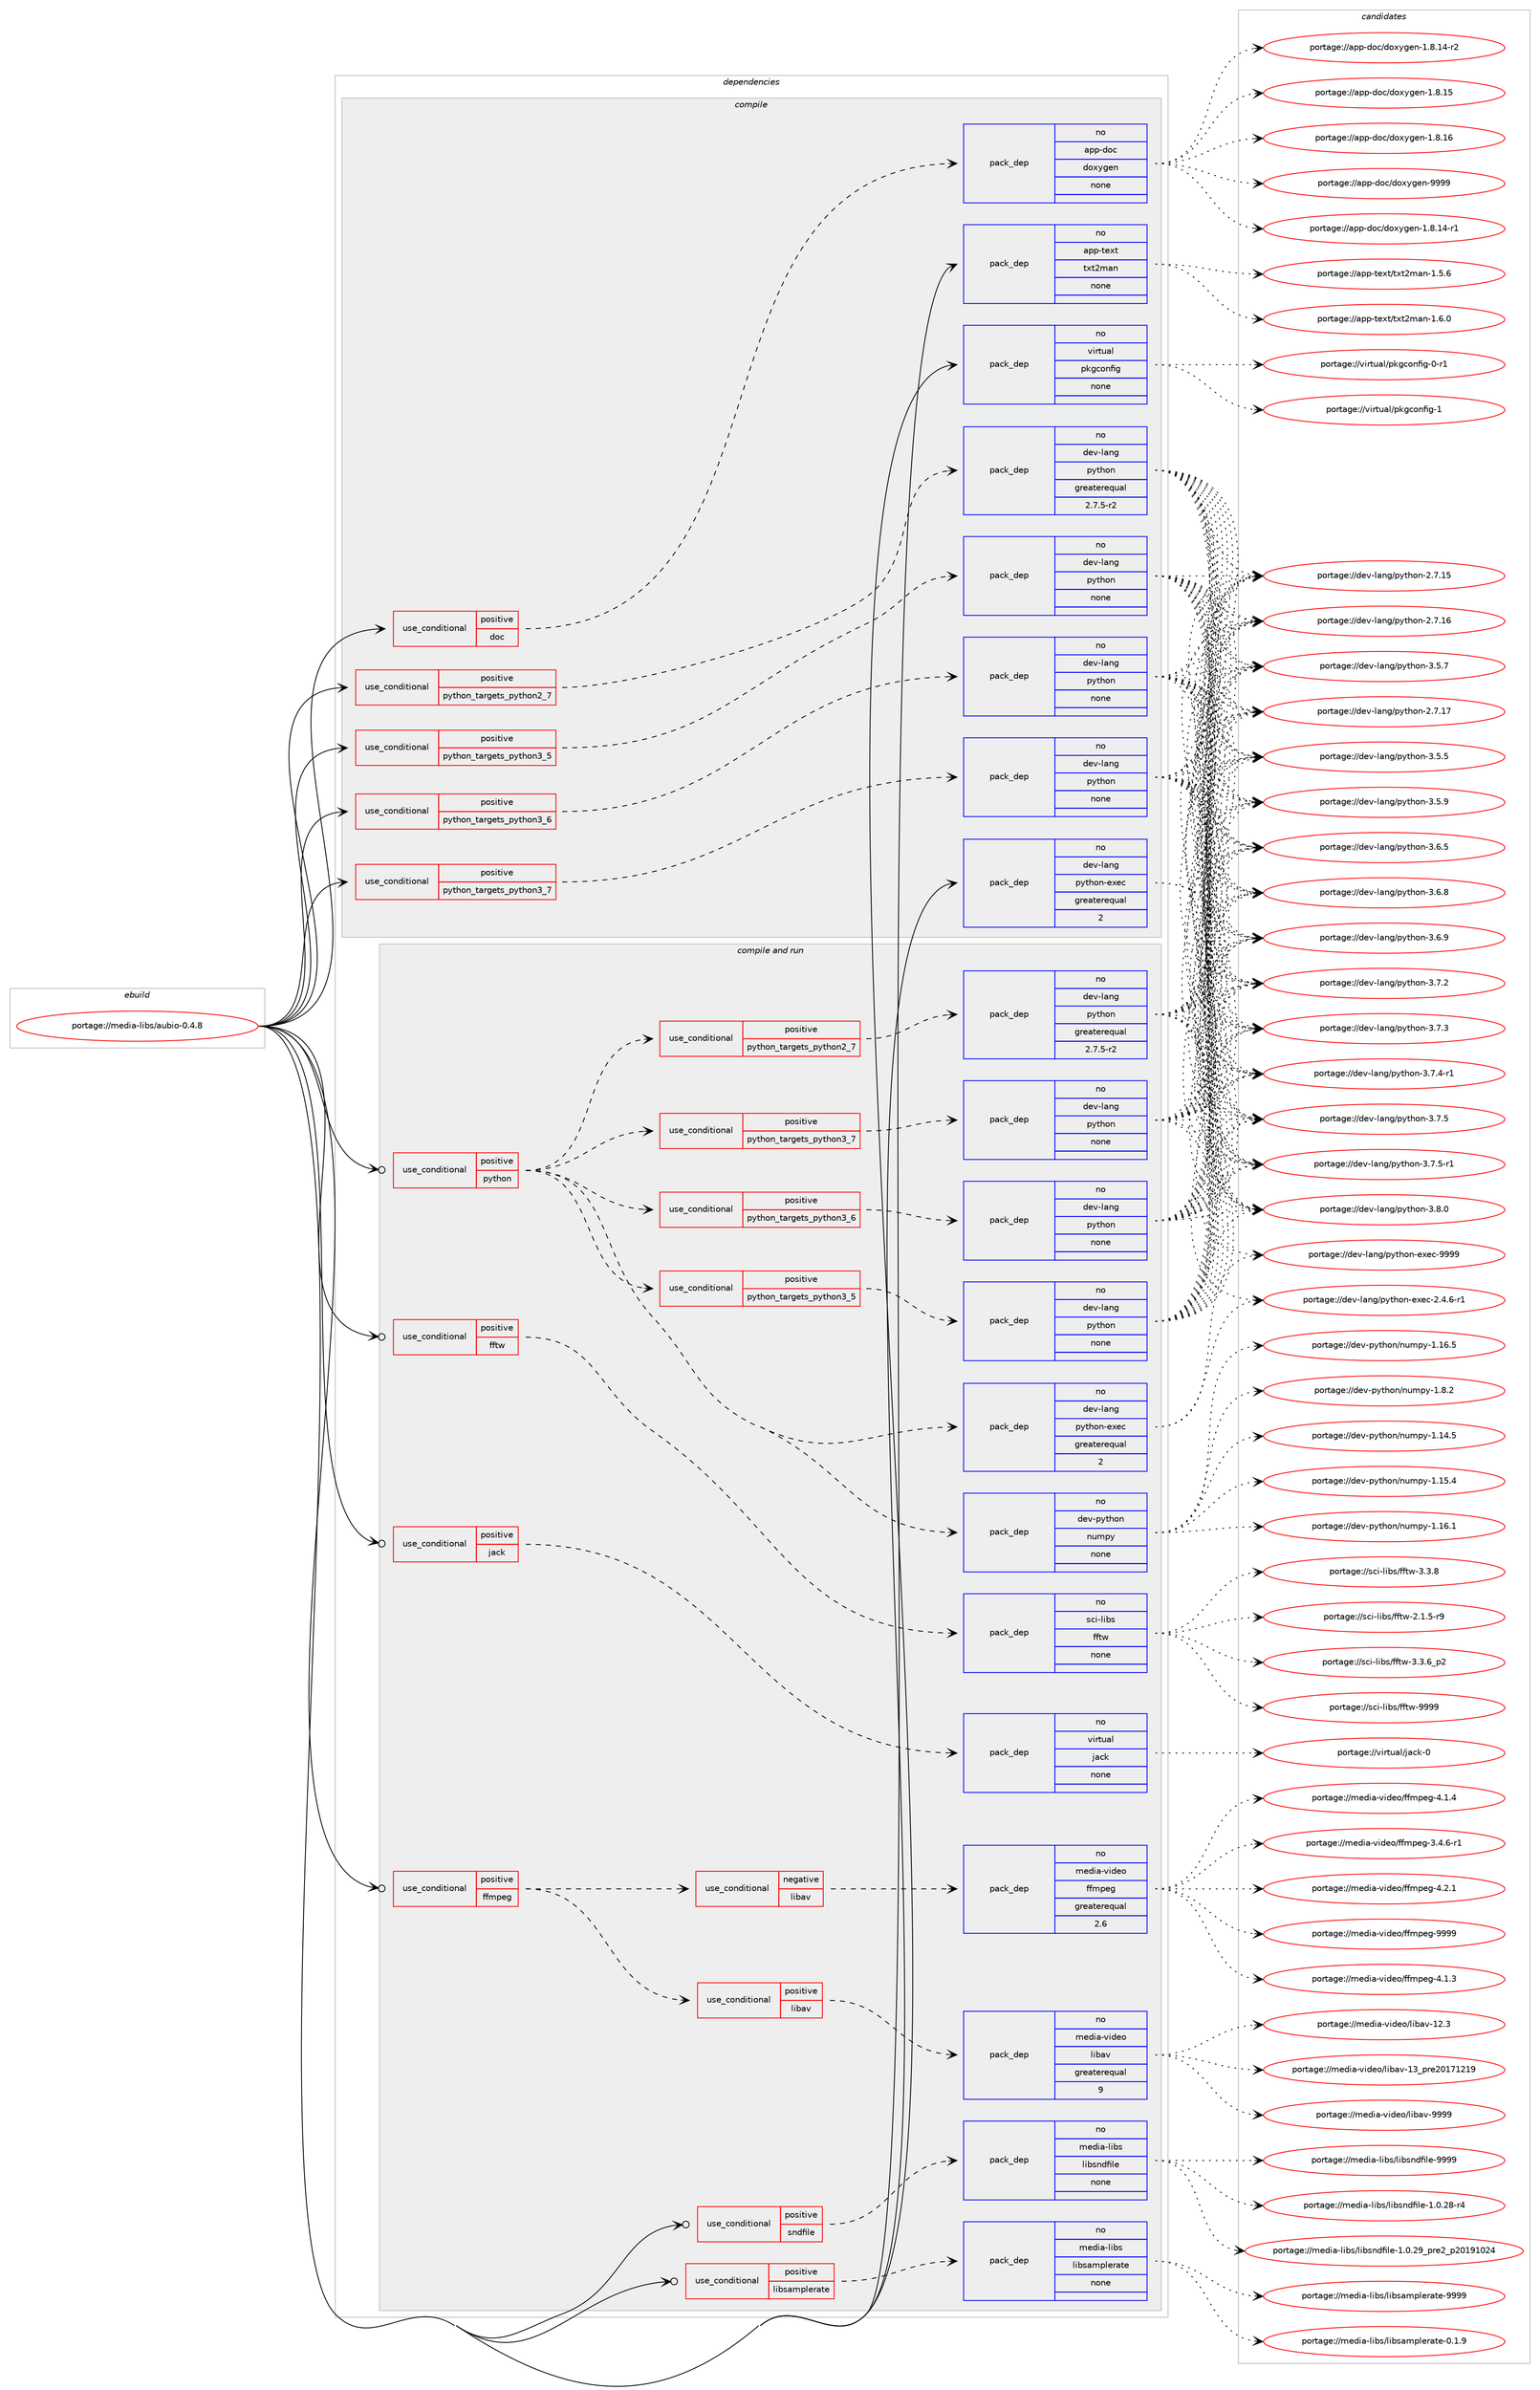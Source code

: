 digraph prolog {

# *************
# Graph options
# *************

newrank=true;
concentrate=true;
compound=true;
graph [rankdir=LR,fontname=Helvetica,fontsize=10,ranksep=1.5];#, ranksep=2.5, nodesep=0.2];
edge  [arrowhead=vee];
node  [fontname=Helvetica,fontsize=10];

# **********
# The ebuild
# **********

subgraph cluster_leftcol {
color=gray;
rank=same;
label=<<i>ebuild</i>>;
id [label="portage://media-libs/aubio-0.4.8", color=red, width=4, href="../media-libs/aubio-0.4.8.svg"];
}

# ****************
# The dependencies
# ****************

subgraph cluster_midcol {
color=gray;
label=<<i>dependencies</i>>;
subgraph cluster_compile {
fillcolor="#eeeeee";
style=filled;
label=<<i>compile</i>>;
subgraph cond79176 {
dependency317420 [label=<<TABLE BORDER="0" CELLBORDER="1" CELLSPACING="0" CELLPADDING="4"><TR><TD ROWSPAN="3" CELLPADDING="10">use_conditional</TD></TR><TR><TD>positive</TD></TR><TR><TD>doc</TD></TR></TABLE>>, shape=none, color=red];
subgraph pack233128 {
dependency317421 [label=<<TABLE BORDER="0" CELLBORDER="1" CELLSPACING="0" CELLPADDING="4" WIDTH="220"><TR><TD ROWSPAN="6" CELLPADDING="30">pack_dep</TD></TR><TR><TD WIDTH="110">no</TD></TR><TR><TD>app-doc</TD></TR><TR><TD>doxygen</TD></TR><TR><TD>none</TD></TR><TR><TD></TD></TR></TABLE>>, shape=none, color=blue];
}
dependency317420:e -> dependency317421:w [weight=20,style="dashed",arrowhead="vee"];
}
id:e -> dependency317420:w [weight=20,style="solid",arrowhead="vee"];
subgraph cond79177 {
dependency317422 [label=<<TABLE BORDER="0" CELLBORDER="1" CELLSPACING="0" CELLPADDING="4"><TR><TD ROWSPAN="3" CELLPADDING="10">use_conditional</TD></TR><TR><TD>positive</TD></TR><TR><TD>python_targets_python2_7</TD></TR></TABLE>>, shape=none, color=red];
subgraph pack233129 {
dependency317423 [label=<<TABLE BORDER="0" CELLBORDER="1" CELLSPACING="0" CELLPADDING="4" WIDTH="220"><TR><TD ROWSPAN="6" CELLPADDING="30">pack_dep</TD></TR><TR><TD WIDTH="110">no</TD></TR><TR><TD>dev-lang</TD></TR><TR><TD>python</TD></TR><TR><TD>greaterequal</TD></TR><TR><TD>2.7.5-r2</TD></TR></TABLE>>, shape=none, color=blue];
}
dependency317422:e -> dependency317423:w [weight=20,style="dashed",arrowhead="vee"];
}
id:e -> dependency317422:w [weight=20,style="solid",arrowhead="vee"];
subgraph cond79178 {
dependency317424 [label=<<TABLE BORDER="0" CELLBORDER="1" CELLSPACING="0" CELLPADDING="4"><TR><TD ROWSPAN="3" CELLPADDING="10">use_conditional</TD></TR><TR><TD>positive</TD></TR><TR><TD>python_targets_python3_5</TD></TR></TABLE>>, shape=none, color=red];
subgraph pack233130 {
dependency317425 [label=<<TABLE BORDER="0" CELLBORDER="1" CELLSPACING="0" CELLPADDING="4" WIDTH="220"><TR><TD ROWSPAN="6" CELLPADDING="30">pack_dep</TD></TR><TR><TD WIDTH="110">no</TD></TR><TR><TD>dev-lang</TD></TR><TR><TD>python</TD></TR><TR><TD>none</TD></TR><TR><TD></TD></TR></TABLE>>, shape=none, color=blue];
}
dependency317424:e -> dependency317425:w [weight=20,style="dashed",arrowhead="vee"];
}
id:e -> dependency317424:w [weight=20,style="solid",arrowhead="vee"];
subgraph cond79179 {
dependency317426 [label=<<TABLE BORDER="0" CELLBORDER="1" CELLSPACING="0" CELLPADDING="4"><TR><TD ROWSPAN="3" CELLPADDING="10">use_conditional</TD></TR><TR><TD>positive</TD></TR><TR><TD>python_targets_python3_6</TD></TR></TABLE>>, shape=none, color=red];
subgraph pack233131 {
dependency317427 [label=<<TABLE BORDER="0" CELLBORDER="1" CELLSPACING="0" CELLPADDING="4" WIDTH="220"><TR><TD ROWSPAN="6" CELLPADDING="30">pack_dep</TD></TR><TR><TD WIDTH="110">no</TD></TR><TR><TD>dev-lang</TD></TR><TR><TD>python</TD></TR><TR><TD>none</TD></TR><TR><TD></TD></TR></TABLE>>, shape=none, color=blue];
}
dependency317426:e -> dependency317427:w [weight=20,style="dashed",arrowhead="vee"];
}
id:e -> dependency317426:w [weight=20,style="solid",arrowhead="vee"];
subgraph cond79180 {
dependency317428 [label=<<TABLE BORDER="0" CELLBORDER="1" CELLSPACING="0" CELLPADDING="4"><TR><TD ROWSPAN="3" CELLPADDING="10">use_conditional</TD></TR><TR><TD>positive</TD></TR><TR><TD>python_targets_python3_7</TD></TR></TABLE>>, shape=none, color=red];
subgraph pack233132 {
dependency317429 [label=<<TABLE BORDER="0" CELLBORDER="1" CELLSPACING="0" CELLPADDING="4" WIDTH="220"><TR><TD ROWSPAN="6" CELLPADDING="30">pack_dep</TD></TR><TR><TD WIDTH="110">no</TD></TR><TR><TD>dev-lang</TD></TR><TR><TD>python</TD></TR><TR><TD>none</TD></TR><TR><TD></TD></TR></TABLE>>, shape=none, color=blue];
}
dependency317428:e -> dependency317429:w [weight=20,style="dashed",arrowhead="vee"];
}
id:e -> dependency317428:w [weight=20,style="solid",arrowhead="vee"];
subgraph pack233133 {
dependency317430 [label=<<TABLE BORDER="0" CELLBORDER="1" CELLSPACING="0" CELLPADDING="4" WIDTH="220"><TR><TD ROWSPAN="6" CELLPADDING="30">pack_dep</TD></TR><TR><TD WIDTH="110">no</TD></TR><TR><TD>app-text</TD></TR><TR><TD>txt2man</TD></TR><TR><TD>none</TD></TR><TR><TD></TD></TR></TABLE>>, shape=none, color=blue];
}
id:e -> dependency317430:w [weight=20,style="solid",arrowhead="vee"];
subgraph pack233134 {
dependency317431 [label=<<TABLE BORDER="0" CELLBORDER="1" CELLSPACING="0" CELLPADDING="4" WIDTH="220"><TR><TD ROWSPAN="6" CELLPADDING="30">pack_dep</TD></TR><TR><TD WIDTH="110">no</TD></TR><TR><TD>dev-lang</TD></TR><TR><TD>python-exec</TD></TR><TR><TD>greaterequal</TD></TR><TR><TD>2</TD></TR></TABLE>>, shape=none, color=blue];
}
id:e -> dependency317431:w [weight=20,style="solid",arrowhead="vee"];
subgraph pack233135 {
dependency317432 [label=<<TABLE BORDER="0" CELLBORDER="1" CELLSPACING="0" CELLPADDING="4" WIDTH="220"><TR><TD ROWSPAN="6" CELLPADDING="30">pack_dep</TD></TR><TR><TD WIDTH="110">no</TD></TR><TR><TD>virtual</TD></TR><TR><TD>pkgconfig</TD></TR><TR><TD>none</TD></TR><TR><TD></TD></TR></TABLE>>, shape=none, color=blue];
}
id:e -> dependency317432:w [weight=20,style="solid",arrowhead="vee"];
}
subgraph cluster_compileandrun {
fillcolor="#eeeeee";
style=filled;
label=<<i>compile and run</i>>;
subgraph cond79181 {
dependency317433 [label=<<TABLE BORDER="0" CELLBORDER="1" CELLSPACING="0" CELLPADDING="4"><TR><TD ROWSPAN="3" CELLPADDING="10">use_conditional</TD></TR><TR><TD>positive</TD></TR><TR><TD>ffmpeg</TD></TR></TABLE>>, shape=none, color=red];
subgraph cond79182 {
dependency317434 [label=<<TABLE BORDER="0" CELLBORDER="1" CELLSPACING="0" CELLPADDING="4"><TR><TD ROWSPAN="3" CELLPADDING="10">use_conditional</TD></TR><TR><TD>negative</TD></TR><TR><TD>libav</TD></TR></TABLE>>, shape=none, color=red];
subgraph pack233136 {
dependency317435 [label=<<TABLE BORDER="0" CELLBORDER="1" CELLSPACING="0" CELLPADDING="4" WIDTH="220"><TR><TD ROWSPAN="6" CELLPADDING="30">pack_dep</TD></TR><TR><TD WIDTH="110">no</TD></TR><TR><TD>media-video</TD></TR><TR><TD>ffmpeg</TD></TR><TR><TD>greaterequal</TD></TR><TR><TD>2.6</TD></TR></TABLE>>, shape=none, color=blue];
}
dependency317434:e -> dependency317435:w [weight=20,style="dashed",arrowhead="vee"];
}
dependency317433:e -> dependency317434:w [weight=20,style="dashed",arrowhead="vee"];
subgraph cond79183 {
dependency317436 [label=<<TABLE BORDER="0" CELLBORDER="1" CELLSPACING="0" CELLPADDING="4"><TR><TD ROWSPAN="3" CELLPADDING="10">use_conditional</TD></TR><TR><TD>positive</TD></TR><TR><TD>libav</TD></TR></TABLE>>, shape=none, color=red];
subgraph pack233137 {
dependency317437 [label=<<TABLE BORDER="0" CELLBORDER="1" CELLSPACING="0" CELLPADDING="4" WIDTH="220"><TR><TD ROWSPAN="6" CELLPADDING="30">pack_dep</TD></TR><TR><TD WIDTH="110">no</TD></TR><TR><TD>media-video</TD></TR><TR><TD>libav</TD></TR><TR><TD>greaterequal</TD></TR><TR><TD>9</TD></TR></TABLE>>, shape=none, color=blue];
}
dependency317436:e -> dependency317437:w [weight=20,style="dashed",arrowhead="vee"];
}
dependency317433:e -> dependency317436:w [weight=20,style="dashed",arrowhead="vee"];
}
id:e -> dependency317433:w [weight=20,style="solid",arrowhead="odotvee"];
subgraph cond79184 {
dependency317438 [label=<<TABLE BORDER="0" CELLBORDER="1" CELLSPACING="0" CELLPADDING="4"><TR><TD ROWSPAN="3" CELLPADDING="10">use_conditional</TD></TR><TR><TD>positive</TD></TR><TR><TD>fftw</TD></TR></TABLE>>, shape=none, color=red];
subgraph pack233138 {
dependency317439 [label=<<TABLE BORDER="0" CELLBORDER="1" CELLSPACING="0" CELLPADDING="4" WIDTH="220"><TR><TD ROWSPAN="6" CELLPADDING="30">pack_dep</TD></TR><TR><TD WIDTH="110">no</TD></TR><TR><TD>sci-libs</TD></TR><TR><TD>fftw</TD></TR><TR><TD>none</TD></TR><TR><TD></TD></TR></TABLE>>, shape=none, color=blue];
}
dependency317438:e -> dependency317439:w [weight=20,style="dashed",arrowhead="vee"];
}
id:e -> dependency317438:w [weight=20,style="solid",arrowhead="odotvee"];
subgraph cond79185 {
dependency317440 [label=<<TABLE BORDER="0" CELLBORDER="1" CELLSPACING="0" CELLPADDING="4"><TR><TD ROWSPAN="3" CELLPADDING="10">use_conditional</TD></TR><TR><TD>positive</TD></TR><TR><TD>jack</TD></TR></TABLE>>, shape=none, color=red];
subgraph pack233139 {
dependency317441 [label=<<TABLE BORDER="0" CELLBORDER="1" CELLSPACING="0" CELLPADDING="4" WIDTH="220"><TR><TD ROWSPAN="6" CELLPADDING="30">pack_dep</TD></TR><TR><TD WIDTH="110">no</TD></TR><TR><TD>virtual</TD></TR><TR><TD>jack</TD></TR><TR><TD>none</TD></TR><TR><TD></TD></TR></TABLE>>, shape=none, color=blue];
}
dependency317440:e -> dependency317441:w [weight=20,style="dashed",arrowhead="vee"];
}
id:e -> dependency317440:w [weight=20,style="solid",arrowhead="odotvee"];
subgraph cond79186 {
dependency317442 [label=<<TABLE BORDER="0" CELLBORDER="1" CELLSPACING="0" CELLPADDING="4"><TR><TD ROWSPAN="3" CELLPADDING="10">use_conditional</TD></TR><TR><TD>positive</TD></TR><TR><TD>libsamplerate</TD></TR></TABLE>>, shape=none, color=red];
subgraph pack233140 {
dependency317443 [label=<<TABLE BORDER="0" CELLBORDER="1" CELLSPACING="0" CELLPADDING="4" WIDTH="220"><TR><TD ROWSPAN="6" CELLPADDING="30">pack_dep</TD></TR><TR><TD WIDTH="110">no</TD></TR><TR><TD>media-libs</TD></TR><TR><TD>libsamplerate</TD></TR><TR><TD>none</TD></TR><TR><TD></TD></TR></TABLE>>, shape=none, color=blue];
}
dependency317442:e -> dependency317443:w [weight=20,style="dashed",arrowhead="vee"];
}
id:e -> dependency317442:w [weight=20,style="solid",arrowhead="odotvee"];
subgraph cond79187 {
dependency317444 [label=<<TABLE BORDER="0" CELLBORDER="1" CELLSPACING="0" CELLPADDING="4"><TR><TD ROWSPAN="3" CELLPADDING="10">use_conditional</TD></TR><TR><TD>positive</TD></TR><TR><TD>python</TD></TR></TABLE>>, shape=none, color=red];
subgraph cond79188 {
dependency317445 [label=<<TABLE BORDER="0" CELLBORDER="1" CELLSPACING="0" CELLPADDING="4"><TR><TD ROWSPAN="3" CELLPADDING="10">use_conditional</TD></TR><TR><TD>positive</TD></TR><TR><TD>python_targets_python2_7</TD></TR></TABLE>>, shape=none, color=red];
subgraph pack233141 {
dependency317446 [label=<<TABLE BORDER="0" CELLBORDER="1" CELLSPACING="0" CELLPADDING="4" WIDTH="220"><TR><TD ROWSPAN="6" CELLPADDING="30">pack_dep</TD></TR><TR><TD WIDTH="110">no</TD></TR><TR><TD>dev-lang</TD></TR><TR><TD>python</TD></TR><TR><TD>greaterequal</TD></TR><TR><TD>2.7.5-r2</TD></TR></TABLE>>, shape=none, color=blue];
}
dependency317445:e -> dependency317446:w [weight=20,style="dashed",arrowhead="vee"];
}
dependency317444:e -> dependency317445:w [weight=20,style="dashed",arrowhead="vee"];
subgraph cond79189 {
dependency317447 [label=<<TABLE BORDER="0" CELLBORDER="1" CELLSPACING="0" CELLPADDING="4"><TR><TD ROWSPAN="3" CELLPADDING="10">use_conditional</TD></TR><TR><TD>positive</TD></TR><TR><TD>python_targets_python3_5</TD></TR></TABLE>>, shape=none, color=red];
subgraph pack233142 {
dependency317448 [label=<<TABLE BORDER="0" CELLBORDER="1" CELLSPACING="0" CELLPADDING="4" WIDTH="220"><TR><TD ROWSPAN="6" CELLPADDING="30">pack_dep</TD></TR><TR><TD WIDTH="110">no</TD></TR><TR><TD>dev-lang</TD></TR><TR><TD>python</TD></TR><TR><TD>none</TD></TR><TR><TD></TD></TR></TABLE>>, shape=none, color=blue];
}
dependency317447:e -> dependency317448:w [weight=20,style="dashed",arrowhead="vee"];
}
dependency317444:e -> dependency317447:w [weight=20,style="dashed",arrowhead="vee"];
subgraph cond79190 {
dependency317449 [label=<<TABLE BORDER="0" CELLBORDER="1" CELLSPACING="0" CELLPADDING="4"><TR><TD ROWSPAN="3" CELLPADDING="10">use_conditional</TD></TR><TR><TD>positive</TD></TR><TR><TD>python_targets_python3_6</TD></TR></TABLE>>, shape=none, color=red];
subgraph pack233143 {
dependency317450 [label=<<TABLE BORDER="0" CELLBORDER="1" CELLSPACING="0" CELLPADDING="4" WIDTH="220"><TR><TD ROWSPAN="6" CELLPADDING="30">pack_dep</TD></TR><TR><TD WIDTH="110">no</TD></TR><TR><TD>dev-lang</TD></TR><TR><TD>python</TD></TR><TR><TD>none</TD></TR><TR><TD></TD></TR></TABLE>>, shape=none, color=blue];
}
dependency317449:e -> dependency317450:w [weight=20,style="dashed",arrowhead="vee"];
}
dependency317444:e -> dependency317449:w [weight=20,style="dashed",arrowhead="vee"];
subgraph cond79191 {
dependency317451 [label=<<TABLE BORDER="0" CELLBORDER="1" CELLSPACING="0" CELLPADDING="4"><TR><TD ROWSPAN="3" CELLPADDING="10">use_conditional</TD></TR><TR><TD>positive</TD></TR><TR><TD>python_targets_python3_7</TD></TR></TABLE>>, shape=none, color=red];
subgraph pack233144 {
dependency317452 [label=<<TABLE BORDER="0" CELLBORDER="1" CELLSPACING="0" CELLPADDING="4" WIDTH="220"><TR><TD ROWSPAN="6" CELLPADDING="30">pack_dep</TD></TR><TR><TD WIDTH="110">no</TD></TR><TR><TD>dev-lang</TD></TR><TR><TD>python</TD></TR><TR><TD>none</TD></TR><TR><TD></TD></TR></TABLE>>, shape=none, color=blue];
}
dependency317451:e -> dependency317452:w [weight=20,style="dashed",arrowhead="vee"];
}
dependency317444:e -> dependency317451:w [weight=20,style="dashed",arrowhead="vee"];
subgraph pack233145 {
dependency317453 [label=<<TABLE BORDER="0" CELLBORDER="1" CELLSPACING="0" CELLPADDING="4" WIDTH="220"><TR><TD ROWSPAN="6" CELLPADDING="30">pack_dep</TD></TR><TR><TD WIDTH="110">no</TD></TR><TR><TD>dev-lang</TD></TR><TR><TD>python-exec</TD></TR><TR><TD>greaterequal</TD></TR><TR><TD>2</TD></TR></TABLE>>, shape=none, color=blue];
}
dependency317444:e -> dependency317453:w [weight=20,style="dashed",arrowhead="vee"];
subgraph pack233146 {
dependency317454 [label=<<TABLE BORDER="0" CELLBORDER="1" CELLSPACING="0" CELLPADDING="4" WIDTH="220"><TR><TD ROWSPAN="6" CELLPADDING="30">pack_dep</TD></TR><TR><TD WIDTH="110">no</TD></TR><TR><TD>dev-python</TD></TR><TR><TD>numpy</TD></TR><TR><TD>none</TD></TR><TR><TD></TD></TR></TABLE>>, shape=none, color=blue];
}
dependency317444:e -> dependency317454:w [weight=20,style="dashed",arrowhead="vee"];
}
id:e -> dependency317444:w [weight=20,style="solid",arrowhead="odotvee"];
subgraph cond79192 {
dependency317455 [label=<<TABLE BORDER="0" CELLBORDER="1" CELLSPACING="0" CELLPADDING="4"><TR><TD ROWSPAN="3" CELLPADDING="10">use_conditional</TD></TR><TR><TD>positive</TD></TR><TR><TD>sndfile</TD></TR></TABLE>>, shape=none, color=red];
subgraph pack233147 {
dependency317456 [label=<<TABLE BORDER="0" CELLBORDER="1" CELLSPACING="0" CELLPADDING="4" WIDTH="220"><TR><TD ROWSPAN="6" CELLPADDING="30">pack_dep</TD></TR><TR><TD WIDTH="110">no</TD></TR><TR><TD>media-libs</TD></TR><TR><TD>libsndfile</TD></TR><TR><TD>none</TD></TR><TR><TD></TD></TR></TABLE>>, shape=none, color=blue];
}
dependency317455:e -> dependency317456:w [weight=20,style="dashed",arrowhead="vee"];
}
id:e -> dependency317455:w [weight=20,style="solid",arrowhead="odotvee"];
}
subgraph cluster_run {
fillcolor="#eeeeee";
style=filled;
label=<<i>run</i>>;
}
}

# **************
# The candidates
# **************

subgraph cluster_choices {
rank=same;
color=gray;
label=<<i>candidates</i>>;

subgraph choice233128 {
color=black;
nodesep=1;
choiceportage97112112451001119947100111120121103101110454946564649524511449 [label="portage://app-doc/doxygen-1.8.14-r1", color=red, width=4,href="../app-doc/doxygen-1.8.14-r1.svg"];
choiceportage97112112451001119947100111120121103101110454946564649524511450 [label="portage://app-doc/doxygen-1.8.14-r2", color=red, width=4,href="../app-doc/doxygen-1.8.14-r2.svg"];
choiceportage9711211245100111994710011112012110310111045494656464953 [label="portage://app-doc/doxygen-1.8.15", color=red, width=4,href="../app-doc/doxygen-1.8.15.svg"];
choiceportage9711211245100111994710011112012110310111045494656464954 [label="portage://app-doc/doxygen-1.8.16", color=red, width=4,href="../app-doc/doxygen-1.8.16.svg"];
choiceportage971121124510011199471001111201211031011104557575757 [label="portage://app-doc/doxygen-9999", color=red, width=4,href="../app-doc/doxygen-9999.svg"];
dependency317421:e -> choiceportage97112112451001119947100111120121103101110454946564649524511449:w [style=dotted,weight="100"];
dependency317421:e -> choiceportage97112112451001119947100111120121103101110454946564649524511450:w [style=dotted,weight="100"];
dependency317421:e -> choiceportage9711211245100111994710011112012110310111045494656464953:w [style=dotted,weight="100"];
dependency317421:e -> choiceportage9711211245100111994710011112012110310111045494656464954:w [style=dotted,weight="100"];
dependency317421:e -> choiceportage971121124510011199471001111201211031011104557575757:w [style=dotted,weight="100"];
}
subgraph choice233129 {
color=black;
nodesep=1;
choiceportage10010111845108971101034711212111610411111045504655464953 [label="portage://dev-lang/python-2.7.15", color=red, width=4,href="../dev-lang/python-2.7.15.svg"];
choiceportage10010111845108971101034711212111610411111045504655464954 [label="portage://dev-lang/python-2.7.16", color=red, width=4,href="../dev-lang/python-2.7.16.svg"];
choiceportage10010111845108971101034711212111610411111045504655464955 [label="portage://dev-lang/python-2.7.17", color=red, width=4,href="../dev-lang/python-2.7.17.svg"];
choiceportage100101118451089711010347112121116104111110455146534653 [label="portage://dev-lang/python-3.5.5", color=red, width=4,href="../dev-lang/python-3.5.5.svg"];
choiceportage100101118451089711010347112121116104111110455146534655 [label="portage://dev-lang/python-3.5.7", color=red, width=4,href="../dev-lang/python-3.5.7.svg"];
choiceportage100101118451089711010347112121116104111110455146534657 [label="portage://dev-lang/python-3.5.9", color=red, width=4,href="../dev-lang/python-3.5.9.svg"];
choiceportage100101118451089711010347112121116104111110455146544653 [label="portage://dev-lang/python-3.6.5", color=red, width=4,href="../dev-lang/python-3.6.5.svg"];
choiceportage100101118451089711010347112121116104111110455146544656 [label="portage://dev-lang/python-3.6.8", color=red, width=4,href="../dev-lang/python-3.6.8.svg"];
choiceportage100101118451089711010347112121116104111110455146544657 [label="portage://dev-lang/python-3.6.9", color=red, width=4,href="../dev-lang/python-3.6.9.svg"];
choiceportage100101118451089711010347112121116104111110455146554650 [label="portage://dev-lang/python-3.7.2", color=red, width=4,href="../dev-lang/python-3.7.2.svg"];
choiceportage100101118451089711010347112121116104111110455146554651 [label="portage://dev-lang/python-3.7.3", color=red, width=4,href="../dev-lang/python-3.7.3.svg"];
choiceportage1001011184510897110103471121211161041111104551465546524511449 [label="portage://dev-lang/python-3.7.4-r1", color=red, width=4,href="../dev-lang/python-3.7.4-r1.svg"];
choiceportage100101118451089711010347112121116104111110455146554653 [label="portage://dev-lang/python-3.7.5", color=red, width=4,href="../dev-lang/python-3.7.5.svg"];
choiceportage1001011184510897110103471121211161041111104551465546534511449 [label="portage://dev-lang/python-3.7.5-r1", color=red, width=4,href="../dev-lang/python-3.7.5-r1.svg"];
choiceportage100101118451089711010347112121116104111110455146564648 [label="portage://dev-lang/python-3.8.0", color=red, width=4,href="../dev-lang/python-3.8.0.svg"];
dependency317423:e -> choiceportage10010111845108971101034711212111610411111045504655464953:w [style=dotted,weight="100"];
dependency317423:e -> choiceportage10010111845108971101034711212111610411111045504655464954:w [style=dotted,weight="100"];
dependency317423:e -> choiceportage10010111845108971101034711212111610411111045504655464955:w [style=dotted,weight="100"];
dependency317423:e -> choiceportage100101118451089711010347112121116104111110455146534653:w [style=dotted,weight="100"];
dependency317423:e -> choiceportage100101118451089711010347112121116104111110455146534655:w [style=dotted,weight="100"];
dependency317423:e -> choiceportage100101118451089711010347112121116104111110455146534657:w [style=dotted,weight="100"];
dependency317423:e -> choiceportage100101118451089711010347112121116104111110455146544653:w [style=dotted,weight="100"];
dependency317423:e -> choiceportage100101118451089711010347112121116104111110455146544656:w [style=dotted,weight="100"];
dependency317423:e -> choiceportage100101118451089711010347112121116104111110455146544657:w [style=dotted,weight="100"];
dependency317423:e -> choiceportage100101118451089711010347112121116104111110455146554650:w [style=dotted,weight="100"];
dependency317423:e -> choiceportage100101118451089711010347112121116104111110455146554651:w [style=dotted,weight="100"];
dependency317423:e -> choiceportage1001011184510897110103471121211161041111104551465546524511449:w [style=dotted,weight="100"];
dependency317423:e -> choiceportage100101118451089711010347112121116104111110455146554653:w [style=dotted,weight="100"];
dependency317423:e -> choiceportage1001011184510897110103471121211161041111104551465546534511449:w [style=dotted,weight="100"];
dependency317423:e -> choiceportage100101118451089711010347112121116104111110455146564648:w [style=dotted,weight="100"];
}
subgraph choice233130 {
color=black;
nodesep=1;
choiceportage10010111845108971101034711212111610411111045504655464953 [label="portage://dev-lang/python-2.7.15", color=red, width=4,href="../dev-lang/python-2.7.15.svg"];
choiceportage10010111845108971101034711212111610411111045504655464954 [label="portage://dev-lang/python-2.7.16", color=red, width=4,href="../dev-lang/python-2.7.16.svg"];
choiceportage10010111845108971101034711212111610411111045504655464955 [label="portage://dev-lang/python-2.7.17", color=red, width=4,href="../dev-lang/python-2.7.17.svg"];
choiceportage100101118451089711010347112121116104111110455146534653 [label="portage://dev-lang/python-3.5.5", color=red, width=4,href="../dev-lang/python-3.5.5.svg"];
choiceportage100101118451089711010347112121116104111110455146534655 [label="portage://dev-lang/python-3.5.7", color=red, width=4,href="../dev-lang/python-3.5.7.svg"];
choiceportage100101118451089711010347112121116104111110455146534657 [label="portage://dev-lang/python-3.5.9", color=red, width=4,href="../dev-lang/python-3.5.9.svg"];
choiceportage100101118451089711010347112121116104111110455146544653 [label="portage://dev-lang/python-3.6.5", color=red, width=4,href="../dev-lang/python-3.6.5.svg"];
choiceportage100101118451089711010347112121116104111110455146544656 [label="portage://dev-lang/python-3.6.8", color=red, width=4,href="../dev-lang/python-3.6.8.svg"];
choiceportage100101118451089711010347112121116104111110455146544657 [label="portage://dev-lang/python-3.6.9", color=red, width=4,href="../dev-lang/python-3.6.9.svg"];
choiceportage100101118451089711010347112121116104111110455146554650 [label="portage://dev-lang/python-3.7.2", color=red, width=4,href="../dev-lang/python-3.7.2.svg"];
choiceportage100101118451089711010347112121116104111110455146554651 [label="portage://dev-lang/python-3.7.3", color=red, width=4,href="../dev-lang/python-3.7.3.svg"];
choiceportage1001011184510897110103471121211161041111104551465546524511449 [label="portage://dev-lang/python-3.7.4-r1", color=red, width=4,href="../dev-lang/python-3.7.4-r1.svg"];
choiceportage100101118451089711010347112121116104111110455146554653 [label="portage://dev-lang/python-3.7.5", color=red, width=4,href="../dev-lang/python-3.7.5.svg"];
choiceportage1001011184510897110103471121211161041111104551465546534511449 [label="portage://dev-lang/python-3.7.5-r1", color=red, width=4,href="../dev-lang/python-3.7.5-r1.svg"];
choiceportage100101118451089711010347112121116104111110455146564648 [label="portage://dev-lang/python-3.8.0", color=red, width=4,href="../dev-lang/python-3.8.0.svg"];
dependency317425:e -> choiceportage10010111845108971101034711212111610411111045504655464953:w [style=dotted,weight="100"];
dependency317425:e -> choiceportage10010111845108971101034711212111610411111045504655464954:w [style=dotted,weight="100"];
dependency317425:e -> choiceportage10010111845108971101034711212111610411111045504655464955:w [style=dotted,weight="100"];
dependency317425:e -> choiceportage100101118451089711010347112121116104111110455146534653:w [style=dotted,weight="100"];
dependency317425:e -> choiceportage100101118451089711010347112121116104111110455146534655:w [style=dotted,weight="100"];
dependency317425:e -> choiceportage100101118451089711010347112121116104111110455146534657:w [style=dotted,weight="100"];
dependency317425:e -> choiceportage100101118451089711010347112121116104111110455146544653:w [style=dotted,weight="100"];
dependency317425:e -> choiceportage100101118451089711010347112121116104111110455146544656:w [style=dotted,weight="100"];
dependency317425:e -> choiceportage100101118451089711010347112121116104111110455146544657:w [style=dotted,weight="100"];
dependency317425:e -> choiceportage100101118451089711010347112121116104111110455146554650:w [style=dotted,weight="100"];
dependency317425:e -> choiceportage100101118451089711010347112121116104111110455146554651:w [style=dotted,weight="100"];
dependency317425:e -> choiceportage1001011184510897110103471121211161041111104551465546524511449:w [style=dotted,weight="100"];
dependency317425:e -> choiceportage100101118451089711010347112121116104111110455146554653:w [style=dotted,weight="100"];
dependency317425:e -> choiceportage1001011184510897110103471121211161041111104551465546534511449:w [style=dotted,weight="100"];
dependency317425:e -> choiceportage100101118451089711010347112121116104111110455146564648:w [style=dotted,weight="100"];
}
subgraph choice233131 {
color=black;
nodesep=1;
choiceportage10010111845108971101034711212111610411111045504655464953 [label="portage://dev-lang/python-2.7.15", color=red, width=4,href="../dev-lang/python-2.7.15.svg"];
choiceportage10010111845108971101034711212111610411111045504655464954 [label="portage://dev-lang/python-2.7.16", color=red, width=4,href="../dev-lang/python-2.7.16.svg"];
choiceportage10010111845108971101034711212111610411111045504655464955 [label="portage://dev-lang/python-2.7.17", color=red, width=4,href="../dev-lang/python-2.7.17.svg"];
choiceportage100101118451089711010347112121116104111110455146534653 [label="portage://dev-lang/python-3.5.5", color=red, width=4,href="../dev-lang/python-3.5.5.svg"];
choiceportage100101118451089711010347112121116104111110455146534655 [label="portage://dev-lang/python-3.5.7", color=red, width=4,href="../dev-lang/python-3.5.7.svg"];
choiceportage100101118451089711010347112121116104111110455146534657 [label="portage://dev-lang/python-3.5.9", color=red, width=4,href="../dev-lang/python-3.5.9.svg"];
choiceportage100101118451089711010347112121116104111110455146544653 [label="portage://dev-lang/python-3.6.5", color=red, width=4,href="../dev-lang/python-3.6.5.svg"];
choiceportage100101118451089711010347112121116104111110455146544656 [label="portage://dev-lang/python-3.6.8", color=red, width=4,href="../dev-lang/python-3.6.8.svg"];
choiceportage100101118451089711010347112121116104111110455146544657 [label="portage://dev-lang/python-3.6.9", color=red, width=4,href="../dev-lang/python-3.6.9.svg"];
choiceportage100101118451089711010347112121116104111110455146554650 [label="portage://dev-lang/python-3.7.2", color=red, width=4,href="../dev-lang/python-3.7.2.svg"];
choiceportage100101118451089711010347112121116104111110455146554651 [label="portage://dev-lang/python-3.7.3", color=red, width=4,href="../dev-lang/python-3.7.3.svg"];
choiceportage1001011184510897110103471121211161041111104551465546524511449 [label="portage://dev-lang/python-3.7.4-r1", color=red, width=4,href="../dev-lang/python-3.7.4-r1.svg"];
choiceportage100101118451089711010347112121116104111110455146554653 [label="portage://dev-lang/python-3.7.5", color=red, width=4,href="../dev-lang/python-3.7.5.svg"];
choiceportage1001011184510897110103471121211161041111104551465546534511449 [label="portage://dev-lang/python-3.7.5-r1", color=red, width=4,href="../dev-lang/python-3.7.5-r1.svg"];
choiceportage100101118451089711010347112121116104111110455146564648 [label="portage://dev-lang/python-3.8.0", color=red, width=4,href="../dev-lang/python-3.8.0.svg"];
dependency317427:e -> choiceportage10010111845108971101034711212111610411111045504655464953:w [style=dotted,weight="100"];
dependency317427:e -> choiceportage10010111845108971101034711212111610411111045504655464954:w [style=dotted,weight="100"];
dependency317427:e -> choiceportage10010111845108971101034711212111610411111045504655464955:w [style=dotted,weight="100"];
dependency317427:e -> choiceportage100101118451089711010347112121116104111110455146534653:w [style=dotted,weight="100"];
dependency317427:e -> choiceportage100101118451089711010347112121116104111110455146534655:w [style=dotted,weight="100"];
dependency317427:e -> choiceportage100101118451089711010347112121116104111110455146534657:w [style=dotted,weight="100"];
dependency317427:e -> choiceportage100101118451089711010347112121116104111110455146544653:w [style=dotted,weight="100"];
dependency317427:e -> choiceportage100101118451089711010347112121116104111110455146544656:w [style=dotted,weight="100"];
dependency317427:e -> choiceportage100101118451089711010347112121116104111110455146544657:w [style=dotted,weight="100"];
dependency317427:e -> choiceportage100101118451089711010347112121116104111110455146554650:w [style=dotted,weight="100"];
dependency317427:e -> choiceportage100101118451089711010347112121116104111110455146554651:w [style=dotted,weight="100"];
dependency317427:e -> choiceportage1001011184510897110103471121211161041111104551465546524511449:w [style=dotted,weight="100"];
dependency317427:e -> choiceportage100101118451089711010347112121116104111110455146554653:w [style=dotted,weight="100"];
dependency317427:e -> choiceportage1001011184510897110103471121211161041111104551465546534511449:w [style=dotted,weight="100"];
dependency317427:e -> choiceportage100101118451089711010347112121116104111110455146564648:w [style=dotted,weight="100"];
}
subgraph choice233132 {
color=black;
nodesep=1;
choiceportage10010111845108971101034711212111610411111045504655464953 [label="portage://dev-lang/python-2.7.15", color=red, width=4,href="../dev-lang/python-2.7.15.svg"];
choiceportage10010111845108971101034711212111610411111045504655464954 [label="portage://dev-lang/python-2.7.16", color=red, width=4,href="../dev-lang/python-2.7.16.svg"];
choiceportage10010111845108971101034711212111610411111045504655464955 [label="portage://dev-lang/python-2.7.17", color=red, width=4,href="../dev-lang/python-2.7.17.svg"];
choiceportage100101118451089711010347112121116104111110455146534653 [label="portage://dev-lang/python-3.5.5", color=red, width=4,href="../dev-lang/python-3.5.5.svg"];
choiceportage100101118451089711010347112121116104111110455146534655 [label="portage://dev-lang/python-3.5.7", color=red, width=4,href="../dev-lang/python-3.5.7.svg"];
choiceportage100101118451089711010347112121116104111110455146534657 [label="portage://dev-lang/python-3.5.9", color=red, width=4,href="../dev-lang/python-3.5.9.svg"];
choiceportage100101118451089711010347112121116104111110455146544653 [label="portage://dev-lang/python-3.6.5", color=red, width=4,href="../dev-lang/python-3.6.5.svg"];
choiceportage100101118451089711010347112121116104111110455146544656 [label="portage://dev-lang/python-3.6.8", color=red, width=4,href="../dev-lang/python-3.6.8.svg"];
choiceportage100101118451089711010347112121116104111110455146544657 [label="portage://dev-lang/python-3.6.9", color=red, width=4,href="../dev-lang/python-3.6.9.svg"];
choiceportage100101118451089711010347112121116104111110455146554650 [label="portage://dev-lang/python-3.7.2", color=red, width=4,href="../dev-lang/python-3.7.2.svg"];
choiceportage100101118451089711010347112121116104111110455146554651 [label="portage://dev-lang/python-3.7.3", color=red, width=4,href="../dev-lang/python-3.7.3.svg"];
choiceportage1001011184510897110103471121211161041111104551465546524511449 [label="portage://dev-lang/python-3.7.4-r1", color=red, width=4,href="../dev-lang/python-3.7.4-r1.svg"];
choiceportage100101118451089711010347112121116104111110455146554653 [label="portage://dev-lang/python-3.7.5", color=red, width=4,href="../dev-lang/python-3.7.5.svg"];
choiceportage1001011184510897110103471121211161041111104551465546534511449 [label="portage://dev-lang/python-3.7.5-r1", color=red, width=4,href="../dev-lang/python-3.7.5-r1.svg"];
choiceportage100101118451089711010347112121116104111110455146564648 [label="portage://dev-lang/python-3.8.0", color=red, width=4,href="../dev-lang/python-3.8.0.svg"];
dependency317429:e -> choiceportage10010111845108971101034711212111610411111045504655464953:w [style=dotted,weight="100"];
dependency317429:e -> choiceportage10010111845108971101034711212111610411111045504655464954:w [style=dotted,weight="100"];
dependency317429:e -> choiceportage10010111845108971101034711212111610411111045504655464955:w [style=dotted,weight="100"];
dependency317429:e -> choiceportage100101118451089711010347112121116104111110455146534653:w [style=dotted,weight="100"];
dependency317429:e -> choiceportage100101118451089711010347112121116104111110455146534655:w [style=dotted,weight="100"];
dependency317429:e -> choiceportage100101118451089711010347112121116104111110455146534657:w [style=dotted,weight="100"];
dependency317429:e -> choiceportage100101118451089711010347112121116104111110455146544653:w [style=dotted,weight="100"];
dependency317429:e -> choiceportage100101118451089711010347112121116104111110455146544656:w [style=dotted,weight="100"];
dependency317429:e -> choiceportage100101118451089711010347112121116104111110455146544657:w [style=dotted,weight="100"];
dependency317429:e -> choiceportage100101118451089711010347112121116104111110455146554650:w [style=dotted,weight="100"];
dependency317429:e -> choiceportage100101118451089711010347112121116104111110455146554651:w [style=dotted,weight="100"];
dependency317429:e -> choiceportage1001011184510897110103471121211161041111104551465546524511449:w [style=dotted,weight="100"];
dependency317429:e -> choiceportage100101118451089711010347112121116104111110455146554653:w [style=dotted,weight="100"];
dependency317429:e -> choiceportage1001011184510897110103471121211161041111104551465546534511449:w [style=dotted,weight="100"];
dependency317429:e -> choiceportage100101118451089711010347112121116104111110455146564648:w [style=dotted,weight="100"];
}
subgraph choice233133 {
color=black;
nodesep=1;
choiceportage9711211245116101120116471161201165010997110454946534654 [label="portage://app-text/txt2man-1.5.6", color=red, width=4,href="../app-text/txt2man-1.5.6.svg"];
choiceportage9711211245116101120116471161201165010997110454946544648 [label="portage://app-text/txt2man-1.6.0", color=red, width=4,href="../app-text/txt2man-1.6.0.svg"];
dependency317430:e -> choiceportage9711211245116101120116471161201165010997110454946534654:w [style=dotted,weight="100"];
dependency317430:e -> choiceportage9711211245116101120116471161201165010997110454946544648:w [style=dotted,weight="100"];
}
subgraph choice233134 {
color=black;
nodesep=1;
choiceportage10010111845108971101034711212111610411111045101120101994550465246544511449 [label="portage://dev-lang/python-exec-2.4.6-r1", color=red, width=4,href="../dev-lang/python-exec-2.4.6-r1.svg"];
choiceportage10010111845108971101034711212111610411111045101120101994557575757 [label="portage://dev-lang/python-exec-9999", color=red, width=4,href="../dev-lang/python-exec-9999.svg"];
dependency317431:e -> choiceportage10010111845108971101034711212111610411111045101120101994550465246544511449:w [style=dotted,weight="100"];
dependency317431:e -> choiceportage10010111845108971101034711212111610411111045101120101994557575757:w [style=dotted,weight="100"];
}
subgraph choice233135 {
color=black;
nodesep=1;
choiceportage11810511411611797108471121071039911111010210510345484511449 [label="portage://virtual/pkgconfig-0-r1", color=red, width=4,href="../virtual/pkgconfig-0-r1.svg"];
choiceportage1181051141161179710847112107103991111101021051034549 [label="portage://virtual/pkgconfig-1", color=red, width=4,href="../virtual/pkgconfig-1.svg"];
dependency317432:e -> choiceportage11810511411611797108471121071039911111010210510345484511449:w [style=dotted,weight="100"];
dependency317432:e -> choiceportage1181051141161179710847112107103991111101021051034549:w [style=dotted,weight="100"];
}
subgraph choice233136 {
color=black;
nodesep=1;
choiceportage1091011001059745118105100101111471021021091121011034551465246544511449 [label="portage://media-video/ffmpeg-3.4.6-r1", color=red, width=4,href="../media-video/ffmpeg-3.4.6-r1.svg"];
choiceportage109101100105974511810510010111147102102109112101103455246494651 [label="portage://media-video/ffmpeg-4.1.3", color=red, width=4,href="../media-video/ffmpeg-4.1.3.svg"];
choiceportage109101100105974511810510010111147102102109112101103455246494652 [label="portage://media-video/ffmpeg-4.1.4", color=red, width=4,href="../media-video/ffmpeg-4.1.4.svg"];
choiceportage109101100105974511810510010111147102102109112101103455246504649 [label="portage://media-video/ffmpeg-4.2.1", color=red, width=4,href="../media-video/ffmpeg-4.2.1.svg"];
choiceportage1091011001059745118105100101111471021021091121011034557575757 [label="portage://media-video/ffmpeg-9999", color=red, width=4,href="../media-video/ffmpeg-9999.svg"];
dependency317435:e -> choiceportage1091011001059745118105100101111471021021091121011034551465246544511449:w [style=dotted,weight="100"];
dependency317435:e -> choiceportage109101100105974511810510010111147102102109112101103455246494651:w [style=dotted,weight="100"];
dependency317435:e -> choiceportage109101100105974511810510010111147102102109112101103455246494652:w [style=dotted,weight="100"];
dependency317435:e -> choiceportage109101100105974511810510010111147102102109112101103455246504649:w [style=dotted,weight="100"];
dependency317435:e -> choiceportage1091011001059745118105100101111471021021091121011034557575757:w [style=dotted,weight="100"];
}
subgraph choice233137 {
color=black;
nodesep=1;
choiceportage10910110010597451181051001011114710810598971184549504651 [label="portage://media-video/libav-12.3", color=red, width=4,href="../media-video/libav-12.3.svg"];
choiceportage1091011001059745118105100101111471081059897118454951951121141015048495549504957 [label="portage://media-video/libav-13_pre20171219", color=red, width=4,href="../media-video/libav-13_pre20171219.svg"];
choiceportage10910110010597451181051001011114710810598971184557575757 [label="portage://media-video/libav-9999", color=red, width=4,href="../media-video/libav-9999.svg"];
dependency317437:e -> choiceportage10910110010597451181051001011114710810598971184549504651:w [style=dotted,weight="100"];
dependency317437:e -> choiceportage1091011001059745118105100101111471081059897118454951951121141015048495549504957:w [style=dotted,weight="100"];
dependency317437:e -> choiceportage10910110010597451181051001011114710810598971184557575757:w [style=dotted,weight="100"];
}
subgraph choice233138 {
color=black;
nodesep=1;
choiceportage115991054510810598115471021021161194550464946534511457 [label="portage://sci-libs/fftw-2.1.5-r9", color=red, width=4,href="../sci-libs/fftw-2.1.5-r9.svg"];
choiceportage115991054510810598115471021021161194551465146549511250 [label="portage://sci-libs/fftw-3.3.6_p2", color=red, width=4,href="../sci-libs/fftw-3.3.6_p2.svg"];
choiceportage11599105451081059811547102102116119455146514656 [label="portage://sci-libs/fftw-3.3.8", color=red, width=4,href="../sci-libs/fftw-3.3.8.svg"];
choiceportage115991054510810598115471021021161194557575757 [label="portage://sci-libs/fftw-9999", color=red, width=4,href="../sci-libs/fftw-9999.svg"];
dependency317439:e -> choiceportage115991054510810598115471021021161194550464946534511457:w [style=dotted,weight="100"];
dependency317439:e -> choiceportage115991054510810598115471021021161194551465146549511250:w [style=dotted,weight="100"];
dependency317439:e -> choiceportage11599105451081059811547102102116119455146514656:w [style=dotted,weight="100"];
dependency317439:e -> choiceportage115991054510810598115471021021161194557575757:w [style=dotted,weight="100"];
}
subgraph choice233139 {
color=black;
nodesep=1;
choiceportage118105114116117971084710697991074548 [label="portage://virtual/jack-0", color=red, width=4,href="../virtual/jack-0.svg"];
dependency317441:e -> choiceportage118105114116117971084710697991074548:w [style=dotted,weight="100"];
}
subgraph choice233140 {
color=black;
nodesep=1;
choiceportage10910110010597451081059811547108105981159710911210810111497116101454846494657 [label="portage://media-libs/libsamplerate-0.1.9", color=red, width=4,href="../media-libs/libsamplerate-0.1.9.svg"];
choiceportage109101100105974510810598115471081059811597109112108101114971161014557575757 [label="portage://media-libs/libsamplerate-9999", color=red, width=4,href="../media-libs/libsamplerate-9999.svg"];
dependency317443:e -> choiceportage10910110010597451081059811547108105981159710911210810111497116101454846494657:w [style=dotted,weight="100"];
dependency317443:e -> choiceportage109101100105974510810598115471081059811597109112108101114971161014557575757:w [style=dotted,weight="100"];
}
subgraph choice233141 {
color=black;
nodesep=1;
choiceportage10010111845108971101034711212111610411111045504655464953 [label="portage://dev-lang/python-2.7.15", color=red, width=4,href="../dev-lang/python-2.7.15.svg"];
choiceportage10010111845108971101034711212111610411111045504655464954 [label="portage://dev-lang/python-2.7.16", color=red, width=4,href="../dev-lang/python-2.7.16.svg"];
choiceportage10010111845108971101034711212111610411111045504655464955 [label="portage://dev-lang/python-2.7.17", color=red, width=4,href="../dev-lang/python-2.7.17.svg"];
choiceportage100101118451089711010347112121116104111110455146534653 [label="portage://dev-lang/python-3.5.5", color=red, width=4,href="../dev-lang/python-3.5.5.svg"];
choiceportage100101118451089711010347112121116104111110455146534655 [label="portage://dev-lang/python-3.5.7", color=red, width=4,href="../dev-lang/python-3.5.7.svg"];
choiceportage100101118451089711010347112121116104111110455146534657 [label="portage://dev-lang/python-3.5.9", color=red, width=4,href="../dev-lang/python-3.5.9.svg"];
choiceportage100101118451089711010347112121116104111110455146544653 [label="portage://dev-lang/python-3.6.5", color=red, width=4,href="../dev-lang/python-3.6.5.svg"];
choiceportage100101118451089711010347112121116104111110455146544656 [label="portage://dev-lang/python-3.6.8", color=red, width=4,href="../dev-lang/python-3.6.8.svg"];
choiceportage100101118451089711010347112121116104111110455146544657 [label="portage://dev-lang/python-3.6.9", color=red, width=4,href="../dev-lang/python-3.6.9.svg"];
choiceportage100101118451089711010347112121116104111110455146554650 [label="portage://dev-lang/python-3.7.2", color=red, width=4,href="../dev-lang/python-3.7.2.svg"];
choiceportage100101118451089711010347112121116104111110455146554651 [label="portage://dev-lang/python-3.7.3", color=red, width=4,href="../dev-lang/python-3.7.3.svg"];
choiceportage1001011184510897110103471121211161041111104551465546524511449 [label="portage://dev-lang/python-3.7.4-r1", color=red, width=4,href="../dev-lang/python-3.7.4-r1.svg"];
choiceportage100101118451089711010347112121116104111110455146554653 [label="portage://dev-lang/python-3.7.5", color=red, width=4,href="../dev-lang/python-3.7.5.svg"];
choiceportage1001011184510897110103471121211161041111104551465546534511449 [label="portage://dev-lang/python-3.7.5-r1", color=red, width=4,href="../dev-lang/python-3.7.5-r1.svg"];
choiceportage100101118451089711010347112121116104111110455146564648 [label="portage://dev-lang/python-3.8.0", color=red, width=4,href="../dev-lang/python-3.8.0.svg"];
dependency317446:e -> choiceportage10010111845108971101034711212111610411111045504655464953:w [style=dotted,weight="100"];
dependency317446:e -> choiceportage10010111845108971101034711212111610411111045504655464954:w [style=dotted,weight="100"];
dependency317446:e -> choiceportage10010111845108971101034711212111610411111045504655464955:w [style=dotted,weight="100"];
dependency317446:e -> choiceportage100101118451089711010347112121116104111110455146534653:w [style=dotted,weight="100"];
dependency317446:e -> choiceportage100101118451089711010347112121116104111110455146534655:w [style=dotted,weight="100"];
dependency317446:e -> choiceportage100101118451089711010347112121116104111110455146534657:w [style=dotted,weight="100"];
dependency317446:e -> choiceportage100101118451089711010347112121116104111110455146544653:w [style=dotted,weight="100"];
dependency317446:e -> choiceportage100101118451089711010347112121116104111110455146544656:w [style=dotted,weight="100"];
dependency317446:e -> choiceportage100101118451089711010347112121116104111110455146544657:w [style=dotted,weight="100"];
dependency317446:e -> choiceportage100101118451089711010347112121116104111110455146554650:w [style=dotted,weight="100"];
dependency317446:e -> choiceportage100101118451089711010347112121116104111110455146554651:w [style=dotted,weight="100"];
dependency317446:e -> choiceportage1001011184510897110103471121211161041111104551465546524511449:w [style=dotted,weight="100"];
dependency317446:e -> choiceportage100101118451089711010347112121116104111110455146554653:w [style=dotted,weight="100"];
dependency317446:e -> choiceportage1001011184510897110103471121211161041111104551465546534511449:w [style=dotted,weight="100"];
dependency317446:e -> choiceportage100101118451089711010347112121116104111110455146564648:w [style=dotted,weight="100"];
}
subgraph choice233142 {
color=black;
nodesep=1;
choiceportage10010111845108971101034711212111610411111045504655464953 [label="portage://dev-lang/python-2.7.15", color=red, width=4,href="../dev-lang/python-2.7.15.svg"];
choiceportage10010111845108971101034711212111610411111045504655464954 [label="portage://dev-lang/python-2.7.16", color=red, width=4,href="../dev-lang/python-2.7.16.svg"];
choiceportage10010111845108971101034711212111610411111045504655464955 [label="portage://dev-lang/python-2.7.17", color=red, width=4,href="../dev-lang/python-2.7.17.svg"];
choiceportage100101118451089711010347112121116104111110455146534653 [label="portage://dev-lang/python-3.5.5", color=red, width=4,href="../dev-lang/python-3.5.5.svg"];
choiceportage100101118451089711010347112121116104111110455146534655 [label="portage://dev-lang/python-3.5.7", color=red, width=4,href="../dev-lang/python-3.5.7.svg"];
choiceportage100101118451089711010347112121116104111110455146534657 [label="portage://dev-lang/python-3.5.9", color=red, width=4,href="../dev-lang/python-3.5.9.svg"];
choiceportage100101118451089711010347112121116104111110455146544653 [label="portage://dev-lang/python-3.6.5", color=red, width=4,href="../dev-lang/python-3.6.5.svg"];
choiceportage100101118451089711010347112121116104111110455146544656 [label="portage://dev-lang/python-3.6.8", color=red, width=4,href="../dev-lang/python-3.6.8.svg"];
choiceportage100101118451089711010347112121116104111110455146544657 [label="portage://dev-lang/python-3.6.9", color=red, width=4,href="../dev-lang/python-3.6.9.svg"];
choiceportage100101118451089711010347112121116104111110455146554650 [label="portage://dev-lang/python-3.7.2", color=red, width=4,href="../dev-lang/python-3.7.2.svg"];
choiceportage100101118451089711010347112121116104111110455146554651 [label="portage://dev-lang/python-3.7.3", color=red, width=4,href="../dev-lang/python-3.7.3.svg"];
choiceportage1001011184510897110103471121211161041111104551465546524511449 [label="portage://dev-lang/python-3.7.4-r1", color=red, width=4,href="../dev-lang/python-3.7.4-r1.svg"];
choiceportage100101118451089711010347112121116104111110455146554653 [label="portage://dev-lang/python-3.7.5", color=red, width=4,href="../dev-lang/python-3.7.5.svg"];
choiceportage1001011184510897110103471121211161041111104551465546534511449 [label="portage://dev-lang/python-3.7.5-r1", color=red, width=4,href="../dev-lang/python-3.7.5-r1.svg"];
choiceportage100101118451089711010347112121116104111110455146564648 [label="portage://dev-lang/python-3.8.0", color=red, width=4,href="../dev-lang/python-3.8.0.svg"];
dependency317448:e -> choiceportage10010111845108971101034711212111610411111045504655464953:w [style=dotted,weight="100"];
dependency317448:e -> choiceportage10010111845108971101034711212111610411111045504655464954:w [style=dotted,weight="100"];
dependency317448:e -> choiceportage10010111845108971101034711212111610411111045504655464955:w [style=dotted,weight="100"];
dependency317448:e -> choiceportage100101118451089711010347112121116104111110455146534653:w [style=dotted,weight="100"];
dependency317448:e -> choiceportage100101118451089711010347112121116104111110455146534655:w [style=dotted,weight="100"];
dependency317448:e -> choiceportage100101118451089711010347112121116104111110455146534657:w [style=dotted,weight="100"];
dependency317448:e -> choiceportage100101118451089711010347112121116104111110455146544653:w [style=dotted,weight="100"];
dependency317448:e -> choiceportage100101118451089711010347112121116104111110455146544656:w [style=dotted,weight="100"];
dependency317448:e -> choiceportage100101118451089711010347112121116104111110455146544657:w [style=dotted,weight="100"];
dependency317448:e -> choiceportage100101118451089711010347112121116104111110455146554650:w [style=dotted,weight="100"];
dependency317448:e -> choiceportage100101118451089711010347112121116104111110455146554651:w [style=dotted,weight="100"];
dependency317448:e -> choiceportage1001011184510897110103471121211161041111104551465546524511449:w [style=dotted,weight="100"];
dependency317448:e -> choiceportage100101118451089711010347112121116104111110455146554653:w [style=dotted,weight="100"];
dependency317448:e -> choiceportage1001011184510897110103471121211161041111104551465546534511449:w [style=dotted,weight="100"];
dependency317448:e -> choiceportage100101118451089711010347112121116104111110455146564648:w [style=dotted,weight="100"];
}
subgraph choice233143 {
color=black;
nodesep=1;
choiceportage10010111845108971101034711212111610411111045504655464953 [label="portage://dev-lang/python-2.7.15", color=red, width=4,href="../dev-lang/python-2.7.15.svg"];
choiceportage10010111845108971101034711212111610411111045504655464954 [label="portage://dev-lang/python-2.7.16", color=red, width=4,href="../dev-lang/python-2.7.16.svg"];
choiceportage10010111845108971101034711212111610411111045504655464955 [label="portage://dev-lang/python-2.7.17", color=red, width=4,href="../dev-lang/python-2.7.17.svg"];
choiceportage100101118451089711010347112121116104111110455146534653 [label="portage://dev-lang/python-3.5.5", color=red, width=4,href="../dev-lang/python-3.5.5.svg"];
choiceportage100101118451089711010347112121116104111110455146534655 [label="portage://dev-lang/python-3.5.7", color=red, width=4,href="../dev-lang/python-3.5.7.svg"];
choiceportage100101118451089711010347112121116104111110455146534657 [label="portage://dev-lang/python-3.5.9", color=red, width=4,href="../dev-lang/python-3.5.9.svg"];
choiceportage100101118451089711010347112121116104111110455146544653 [label="portage://dev-lang/python-3.6.5", color=red, width=4,href="../dev-lang/python-3.6.5.svg"];
choiceportage100101118451089711010347112121116104111110455146544656 [label="portage://dev-lang/python-3.6.8", color=red, width=4,href="../dev-lang/python-3.6.8.svg"];
choiceportage100101118451089711010347112121116104111110455146544657 [label="portage://dev-lang/python-3.6.9", color=red, width=4,href="../dev-lang/python-3.6.9.svg"];
choiceportage100101118451089711010347112121116104111110455146554650 [label="portage://dev-lang/python-3.7.2", color=red, width=4,href="../dev-lang/python-3.7.2.svg"];
choiceportage100101118451089711010347112121116104111110455146554651 [label="portage://dev-lang/python-3.7.3", color=red, width=4,href="../dev-lang/python-3.7.3.svg"];
choiceportage1001011184510897110103471121211161041111104551465546524511449 [label="portage://dev-lang/python-3.7.4-r1", color=red, width=4,href="../dev-lang/python-3.7.4-r1.svg"];
choiceportage100101118451089711010347112121116104111110455146554653 [label="portage://dev-lang/python-3.7.5", color=red, width=4,href="../dev-lang/python-3.7.5.svg"];
choiceportage1001011184510897110103471121211161041111104551465546534511449 [label="portage://dev-lang/python-3.7.5-r1", color=red, width=4,href="../dev-lang/python-3.7.5-r1.svg"];
choiceportage100101118451089711010347112121116104111110455146564648 [label="portage://dev-lang/python-3.8.0", color=red, width=4,href="../dev-lang/python-3.8.0.svg"];
dependency317450:e -> choiceportage10010111845108971101034711212111610411111045504655464953:w [style=dotted,weight="100"];
dependency317450:e -> choiceportage10010111845108971101034711212111610411111045504655464954:w [style=dotted,weight="100"];
dependency317450:e -> choiceportage10010111845108971101034711212111610411111045504655464955:w [style=dotted,weight="100"];
dependency317450:e -> choiceportage100101118451089711010347112121116104111110455146534653:w [style=dotted,weight="100"];
dependency317450:e -> choiceportage100101118451089711010347112121116104111110455146534655:w [style=dotted,weight="100"];
dependency317450:e -> choiceportage100101118451089711010347112121116104111110455146534657:w [style=dotted,weight="100"];
dependency317450:e -> choiceportage100101118451089711010347112121116104111110455146544653:w [style=dotted,weight="100"];
dependency317450:e -> choiceportage100101118451089711010347112121116104111110455146544656:w [style=dotted,weight="100"];
dependency317450:e -> choiceportage100101118451089711010347112121116104111110455146544657:w [style=dotted,weight="100"];
dependency317450:e -> choiceportage100101118451089711010347112121116104111110455146554650:w [style=dotted,weight="100"];
dependency317450:e -> choiceportage100101118451089711010347112121116104111110455146554651:w [style=dotted,weight="100"];
dependency317450:e -> choiceportage1001011184510897110103471121211161041111104551465546524511449:w [style=dotted,weight="100"];
dependency317450:e -> choiceportage100101118451089711010347112121116104111110455146554653:w [style=dotted,weight="100"];
dependency317450:e -> choiceportage1001011184510897110103471121211161041111104551465546534511449:w [style=dotted,weight="100"];
dependency317450:e -> choiceportage100101118451089711010347112121116104111110455146564648:w [style=dotted,weight="100"];
}
subgraph choice233144 {
color=black;
nodesep=1;
choiceportage10010111845108971101034711212111610411111045504655464953 [label="portage://dev-lang/python-2.7.15", color=red, width=4,href="../dev-lang/python-2.7.15.svg"];
choiceportage10010111845108971101034711212111610411111045504655464954 [label="portage://dev-lang/python-2.7.16", color=red, width=4,href="../dev-lang/python-2.7.16.svg"];
choiceportage10010111845108971101034711212111610411111045504655464955 [label="portage://dev-lang/python-2.7.17", color=red, width=4,href="../dev-lang/python-2.7.17.svg"];
choiceportage100101118451089711010347112121116104111110455146534653 [label="portage://dev-lang/python-3.5.5", color=red, width=4,href="../dev-lang/python-3.5.5.svg"];
choiceportage100101118451089711010347112121116104111110455146534655 [label="portage://dev-lang/python-3.5.7", color=red, width=4,href="../dev-lang/python-3.5.7.svg"];
choiceportage100101118451089711010347112121116104111110455146534657 [label="portage://dev-lang/python-3.5.9", color=red, width=4,href="../dev-lang/python-3.5.9.svg"];
choiceportage100101118451089711010347112121116104111110455146544653 [label="portage://dev-lang/python-3.6.5", color=red, width=4,href="../dev-lang/python-3.6.5.svg"];
choiceportage100101118451089711010347112121116104111110455146544656 [label="portage://dev-lang/python-3.6.8", color=red, width=4,href="../dev-lang/python-3.6.8.svg"];
choiceportage100101118451089711010347112121116104111110455146544657 [label="portage://dev-lang/python-3.6.9", color=red, width=4,href="../dev-lang/python-3.6.9.svg"];
choiceportage100101118451089711010347112121116104111110455146554650 [label="portage://dev-lang/python-3.7.2", color=red, width=4,href="../dev-lang/python-3.7.2.svg"];
choiceportage100101118451089711010347112121116104111110455146554651 [label="portage://dev-lang/python-3.7.3", color=red, width=4,href="../dev-lang/python-3.7.3.svg"];
choiceportage1001011184510897110103471121211161041111104551465546524511449 [label="portage://dev-lang/python-3.7.4-r1", color=red, width=4,href="../dev-lang/python-3.7.4-r1.svg"];
choiceportage100101118451089711010347112121116104111110455146554653 [label="portage://dev-lang/python-3.7.5", color=red, width=4,href="../dev-lang/python-3.7.5.svg"];
choiceportage1001011184510897110103471121211161041111104551465546534511449 [label="portage://dev-lang/python-3.7.5-r1", color=red, width=4,href="../dev-lang/python-3.7.5-r1.svg"];
choiceportage100101118451089711010347112121116104111110455146564648 [label="portage://dev-lang/python-3.8.0", color=red, width=4,href="../dev-lang/python-3.8.0.svg"];
dependency317452:e -> choiceportage10010111845108971101034711212111610411111045504655464953:w [style=dotted,weight="100"];
dependency317452:e -> choiceportage10010111845108971101034711212111610411111045504655464954:w [style=dotted,weight="100"];
dependency317452:e -> choiceportage10010111845108971101034711212111610411111045504655464955:w [style=dotted,weight="100"];
dependency317452:e -> choiceportage100101118451089711010347112121116104111110455146534653:w [style=dotted,weight="100"];
dependency317452:e -> choiceportage100101118451089711010347112121116104111110455146534655:w [style=dotted,weight="100"];
dependency317452:e -> choiceportage100101118451089711010347112121116104111110455146534657:w [style=dotted,weight="100"];
dependency317452:e -> choiceportage100101118451089711010347112121116104111110455146544653:w [style=dotted,weight="100"];
dependency317452:e -> choiceportage100101118451089711010347112121116104111110455146544656:w [style=dotted,weight="100"];
dependency317452:e -> choiceportage100101118451089711010347112121116104111110455146544657:w [style=dotted,weight="100"];
dependency317452:e -> choiceportage100101118451089711010347112121116104111110455146554650:w [style=dotted,weight="100"];
dependency317452:e -> choiceportage100101118451089711010347112121116104111110455146554651:w [style=dotted,weight="100"];
dependency317452:e -> choiceportage1001011184510897110103471121211161041111104551465546524511449:w [style=dotted,weight="100"];
dependency317452:e -> choiceportage100101118451089711010347112121116104111110455146554653:w [style=dotted,weight="100"];
dependency317452:e -> choiceportage1001011184510897110103471121211161041111104551465546534511449:w [style=dotted,weight="100"];
dependency317452:e -> choiceportage100101118451089711010347112121116104111110455146564648:w [style=dotted,weight="100"];
}
subgraph choice233145 {
color=black;
nodesep=1;
choiceportage10010111845108971101034711212111610411111045101120101994550465246544511449 [label="portage://dev-lang/python-exec-2.4.6-r1", color=red, width=4,href="../dev-lang/python-exec-2.4.6-r1.svg"];
choiceportage10010111845108971101034711212111610411111045101120101994557575757 [label="portage://dev-lang/python-exec-9999", color=red, width=4,href="../dev-lang/python-exec-9999.svg"];
dependency317453:e -> choiceportage10010111845108971101034711212111610411111045101120101994550465246544511449:w [style=dotted,weight="100"];
dependency317453:e -> choiceportage10010111845108971101034711212111610411111045101120101994557575757:w [style=dotted,weight="100"];
}
subgraph choice233146 {
color=black;
nodesep=1;
choiceportage100101118451121211161041111104711011710911212145494649524653 [label="portage://dev-python/numpy-1.14.5", color=red, width=4,href="../dev-python/numpy-1.14.5.svg"];
choiceportage100101118451121211161041111104711011710911212145494649534652 [label="portage://dev-python/numpy-1.15.4", color=red, width=4,href="../dev-python/numpy-1.15.4.svg"];
choiceportage100101118451121211161041111104711011710911212145494649544649 [label="portage://dev-python/numpy-1.16.1", color=red, width=4,href="../dev-python/numpy-1.16.1.svg"];
choiceportage100101118451121211161041111104711011710911212145494649544653 [label="portage://dev-python/numpy-1.16.5", color=red, width=4,href="../dev-python/numpy-1.16.5.svg"];
choiceportage1001011184511212111610411111047110117109112121454946564650 [label="portage://dev-python/numpy-1.8.2", color=red, width=4,href="../dev-python/numpy-1.8.2.svg"];
dependency317454:e -> choiceportage100101118451121211161041111104711011710911212145494649524653:w [style=dotted,weight="100"];
dependency317454:e -> choiceportage100101118451121211161041111104711011710911212145494649534652:w [style=dotted,weight="100"];
dependency317454:e -> choiceportage100101118451121211161041111104711011710911212145494649544649:w [style=dotted,weight="100"];
dependency317454:e -> choiceportage100101118451121211161041111104711011710911212145494649544653:w [style=dotted,weight="100"];
dependency317454:e -> choiceportage1001011184511212111610411111047110117109112121454946564650:w [style=dotted,weight="100"];
}
subgraph choice233147 {
color=black;
nodesep=1;
choiceportage1091011001059745108105981154710810598115110100102105108101454946484650564511452 [label="portage://media-libs/libsndfile-1.0.28-r4", color=red, width=4,href="../media-libs/libsndfile-1.0.28-r4.svg"];
choiceportage1091011001059745108105981154710810598115110100102105108101454946484650579511211410150951125048495749485052 [label="portage://media-libs/libsndfile-1.0.29_pre2_p20191024", color=red, width=4,href="../media-libs/libsndfile-1.0.29_pre2_p20191024.svg"];
choiceportage10910110010597451081059811547108105981151101001021051081014557575757 [label="portage://media-libs/libsndfile-9999", color=red, width=4,href="../media-libs/libsndfile-9999.svg"];
dependency317456:e -> choiceportage1091011001059745108105981154710810598115110100102105108101454946484650564511452:w [style=dotted,weight="100"];
dependency317456:e -> choiceportage1091011001059745108105981154710810598115110100102105108101454946484650579511211410150951125048495749485052:w [style=dotted,weight="100"];
dependency317456:e -> choiceportage10910110010597451081059811547108105981151101001021051081014557575757:w [style=dotted,weight="100"];
}
}

}
